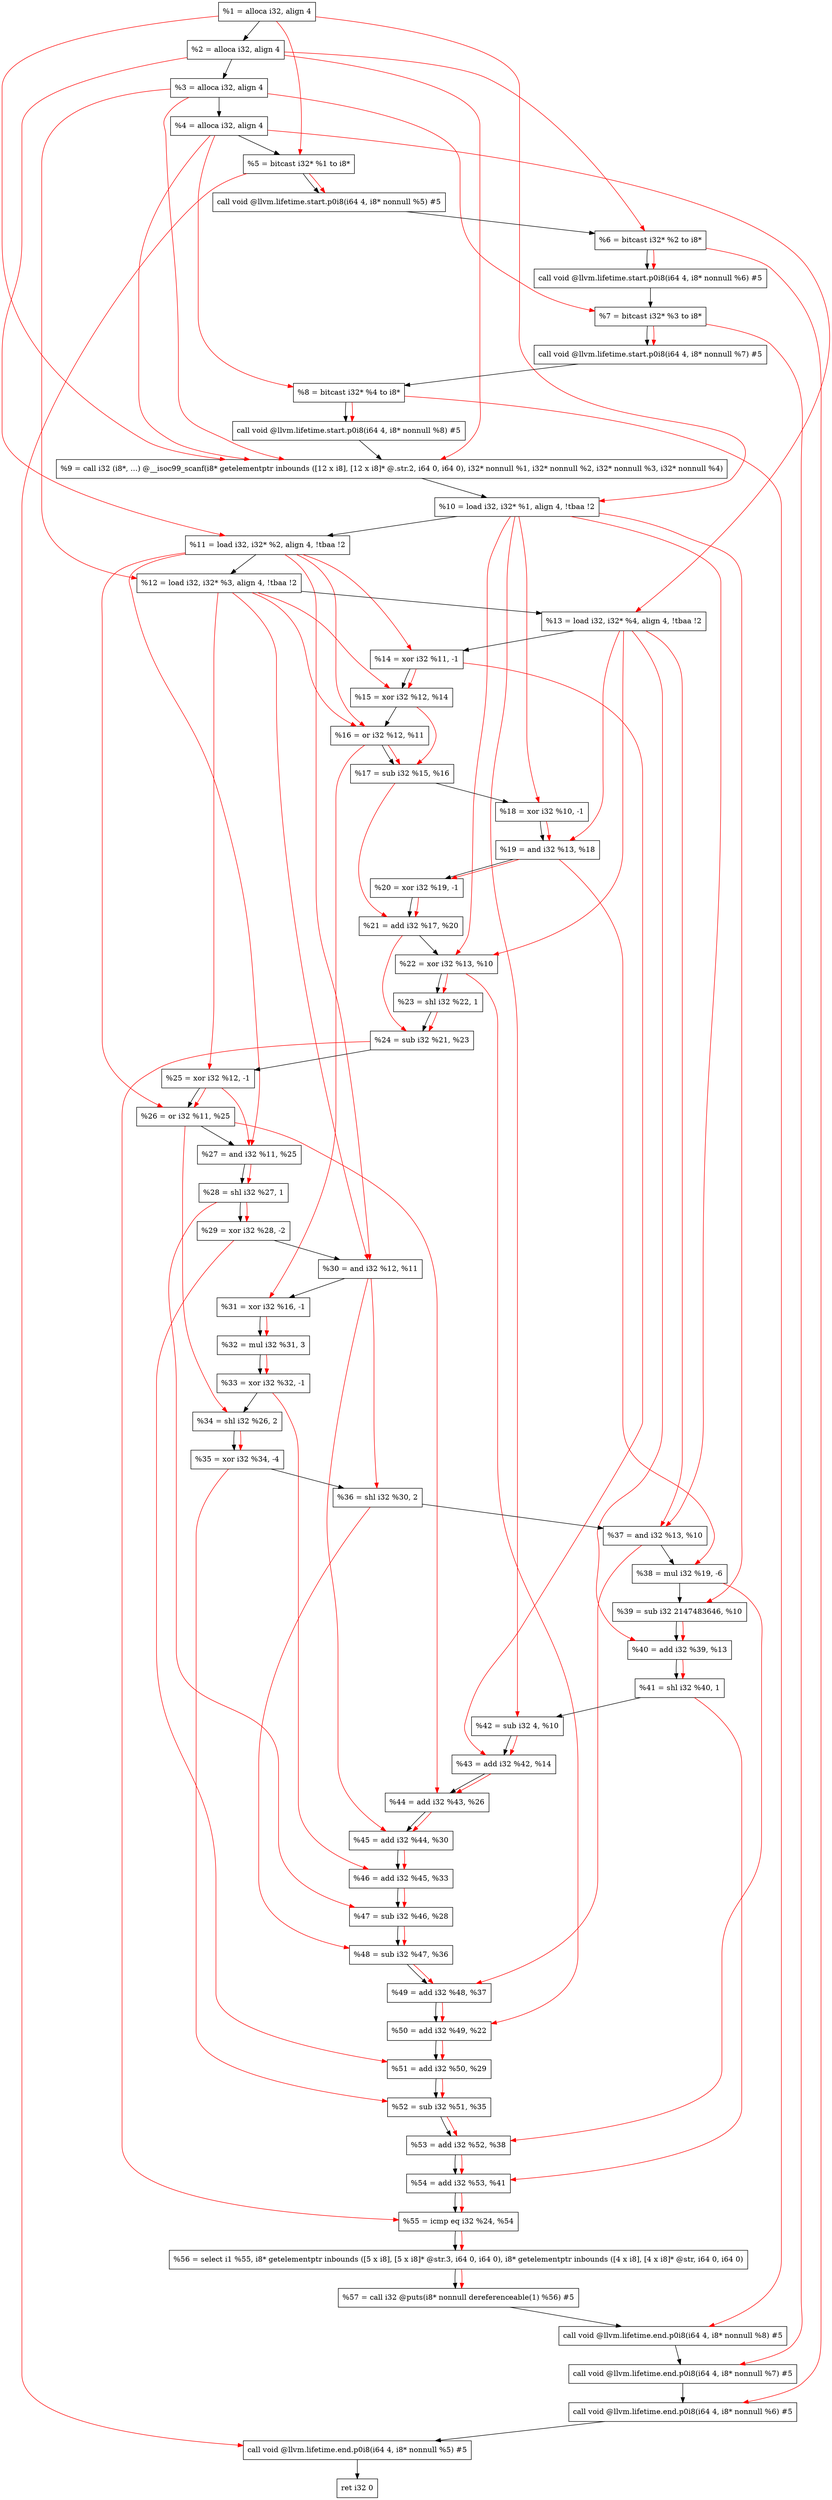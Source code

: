 digraph "DFG for'main' function" {
	Node0x1971dc8[shape=record, label="  %1 = alloca i32, align 4"];
	Node0x1971e48[shape=record, label="  %2 = alloca i32, align 4"];
	Node0x1971ed8[shape=record, label="  %3 = alloca i32, align 4"];
	Node0x1971f38[shape=record, label="  %4 = alloca i32, align 4"];
	Node0x1971fe8[shape=record, label="  %5 = bitcast i32* %1 to i8*"];
	Node0x1972418[shape=record, label="  call void @llvm.lifetime.start.p0i8(i64 4, i8* nonnull %5) #5"];
	Node0x19724f8[shape=record, label="  %6 = bitcast i32* %2 to i8*"];
	Node0x19725f8[shape=record, label="  call void @llvm.lifetime.start.p0i8(i64 4, i8* nonnull %6) #5"];
	Node0x19726b8[shape=record, label="  %7 = bitcast i32* %3 to i8*"];
	Node0x1972768[shape=record, label="  call void @llvm.lifetime.start.p0i8(i64 4, i8* nonnull %7) #5"];
	Node0x1972828[shape=record, label="  %8 = bitcast i32* %4 to i8*"];
	Node0x19728d8[shape=record, label="  call void @llvm.lifetime.start.p0i8(i64 4, i8* nonnull %8) #5"];
	Node0x196cbb0[shape=record, label="  %9 = call i32 (i8*, ...) @__isoc99_scanf(i8* getelementptr inbounds ([12 x i8], [12 x i8]* @.str.2, i64 0, i64 0), i32* nonnull %1, i32* nonnull %2, i32* nonnull %3, i32* nonnull %4)"];
	Node0x1972ad8[shape=record, label="  %10 = load i32, i32* %1, align 4, !tbaa !2"];
	Node0x1973a48[shape=record, label="  %11 = load i32, i32* %2, align 4, !tbaa !2"];
	Node0x19740b8[shape=record, label="  %12 = load i32, i32* %3, align 4, !tbaa !2"];
	Node0x1974118[shape=record, label="  %13 = load i32, i32* %4, align 4, !tbaa !2"];
	Node0x1974190[shape=record, label="  %14 = xor i32 %11, -1"];
	Node0x1974200[shape=record, label="  %15 = xor i32 %12, %14"];
	Node0x1974270[shape=record, label="  %16 = or i32 %12, %11"];
	Node0x19742e0[shape=record, label="  %17 = sub i32 %15, %16"];
	Node0x1974350[shape=record, label="  %18 = xor i32 %10, -1"];
	Node0x19743c0[shape=record, label="  %19 = and i32 %13, %18"];
	Node0x1974430[shape=record, label="  %20 = xor i32 %19, -1"];
	Node0x19744a0[shape=record, label="  %21 = add i32 %17, %20"];
	Node0x1974510[shape=record, label="  %22 = xor i32 %13, %10"];
	Node0x1974580[shape=record, label="  %23 = shl i32 %22, 1"];
	Node0x19745f0[shape=record, label="  %24 = sub i32 %21, %23"];
	Node0x1974660[shape=record, label="  %25 = xor i32 %12, -1"];
	Node0x19746d0[shape=record, label="  %26 = or i32 %11, %25"];
	Node0x1974740[shape=record, label="  %27 = and i32 %11, %25"];
	Node0x19747b0[shape=record, label="  %28 = shl i32 %27, 1"];
	Node0x1974820[shape=record, label="  %29 = xor i32 %28, -2"];
	Node0x1974890[shape=record, label="  %30 = and i32 %12, %11"];
	Node0x1974900[shape=record, label="  %31 = xor i32 %16, -1"];
	Node0x1974970[shape=record, label="  %32 = mul i32 %31, 3"];
	Node0x19749e0[shape=record, label="  %33 = xor i32 %32, -1"];
	Node0x1974a50[shape=record, label="  %34 = shl i32 %26, 2"];
	Node0x1974ac0[shape=record, label="  %35 = xor i32 %34, -4"];
	Node0x1974b30[shape=record, label="  %36 = shl i32 %30, 2"];
	Node0x1974ba0[shape=record, label="  %37 = and i32 %13, %10"];
	Node0x1974c10[shape=record, label="  %38 = mul i32 %19, -6"];
	Node0x1974c80[shape=record, label="  %39 = sub i32 2147483646, %10"];
	Node0x1974cf0[shape=record, label="  %40 = add i32 %39, %13"];
	Node0x1974d60[shape=record, label="  %41 = shl i32 %40, 1"];
	Node0x1974dd0[shape=record, label="  %42 = sub i32 4, %10"];
	Node0x1974e40[shape=record, label="  %43 = add i32 %42, %14"];
	Node0x1974eb0[shape=record, label="  %44 = add i32 %43, %26"];
	Node0x1974f20[shape=record, label="  %45 = add i32 %44, %30"];
	Node0x1974f90[shape=record, label="  %46 = add i32 %45, %33"];
	Node0x1975000[shape=record, label="  %47 = sub i32 %46, %28"];
	Node0x1975070[shape=record, label="  %48 = sub i32 %47, %36"];
	Node0x19750e0[shape=record, label="  %49 = add i32 %48, %37"];
	Node0x1975150[shape=record, label="  %50 = add i32 %49, %22"];
	Node0x19751c0[shape=record, label="  %51 = add i32 %50, %29"];
	Node0x1975230[shape=record, label="  %52 = sub i32 %51, %35"];
	Node0x19752a0[shape=record, label="  %53 = add i32 %52, %38"];
	Node0x1975310[shape=record, label="  %54 = add i32 %53, %41"];
	Node0x1975380[shape=record, label="  %55 = icmp eq i32 %24, %54"];
	Node0x19118b8[shape=record, label="  %56 = select i1 %55, i8* getelementptr inbounds ([5 x i8], [5 x i8]* @str.3, i64 0, i64 0), i8* getelementptr inbounds ([4 x i8], [4 x i8]* @str, i64 0, i64 0)"];
	Node0x1975410[shape=record, label="  %57 = call i32 @puts(i8* nonnull dereferenceable(1) %56) #5"];
	Node0x19756b8[shape=record, label="  call void @llvm.lifetime.end.p0i8(i64 4, i8* nonnull %8) #5"];
	Node0x1975818[shape=record, label="  call void @llvm.lifetime.end.p0i8(i64 4, i8* nonnull %7) #5"];
	Node0x1975928[shape=record, label="  call void @llvm.lifetime.end.p0i8(i64 4, i8* nonnull %6) #5"];
	Node0x1975a38[shape=record, label="  call void @llvm.lifetime.end.p0i8(i64 4, i8* nonnull %5) #5"];
	Node0x1975af8[shape=record, label="  ret i32 0"];
	Node0x1971dc8 -> Node0x1971e48;
	Node0x1971e48 -> Node0x1971ed8;
	Node0x1971ed8 -> Node0x1971f38;
	Node0x1971f38 -> Node0x1971fe8;
	Node0x1971fe8 -> Node0x1972418;
	Node0x1972418 -> Node0x19724f8;
	Node0x19724f8 -> Node0x19725f8;
	Node0x19725f8 -> Node0x19726b8;
	Node0x19726b8 -> Node0x1972768;
	Node0x1972768 -> Node0x1972828;
	Node0x1972828 -> Node0x19728d8;
	Node0x19728d8 -> Node0x196cbb0;
	Node0x196cbb0 -> Node0x1972ad8;
	Node0x1972ad8 -> Node0x1973a48;
	Node0x1973a48 -> Node0x19740b8;
	Node0x19740b8 -> Node0x1974118;
	Node0x1974118 -> Node0x1974190;
	Node0x1974190 -> Node0x1974200;
	Node0x1974200 -> Node0x1974270;
	Node0x1974270 -> Node0x19742e0;
	Node0x19742e0 -> Node0x1974350;
	Node0x1974350 -> Node0x19743c0;
	Node0x19743c0 -> Node0x1974430;
	Node0x1974430 -> Node0x19744a0;
	Node0x19744a0 -> Node0x1974510;
	Node0x1974510 -> Node0x1974580;
	Node0x1974580 -> Node0x19745f0;
	Node0x19745f0 -> Node0x1974660;
	Node0x1974660 -> Node0x19746d0;
	Node0x19746d0 -> Node0x1974740;
	Node0x1974740 -> Node0x19747b0;
	Node0x19747b0 -> Node0x1974820;
	Node0x1974820 -> Node0x1974890;
	Node0x1974890 -> Node0x1974900;
	Node0x1974900 -> Node0x1974970;
	Node0x1974970 -> Node0x19749e0;
	Node0x19749e0 -> Node0x1974a50;
	Node0x1974a50 -> Node0x1974ac0;
	Node0x1974ac0 -> Node0x1974b30;
	Node0x1974b30 -> Node0x1974ba0;
	Node0x1974ba0 -> Node0x1974c10;
	Node0x1974c10 -> Node0x1974c80;
	Node0x1974c80 -> Node0x1974cf0;
	Node0x1974cf0 -> Node0x1974d60;
	Node0x1974d60 -> Node0x1974dd0;
	Node0x1974dd0 -> Node0x1974e40;
	Node0x1974e40 -> Node0x1974eb0;
	Node0x1974eb0 -> Node0x1974f20;
	Node0x1974f20 -> Node0x1974f90;
	Node0x1974f90 -> Node0x1975000;
	Node0x1975000 -> Node0x1975070;
	Node0x1975070 -> Node0x19750e0;
	Node0x19750e0 -> Node0x1975150;
	Node0x1975150 -> Node0x19751c0;
	Node0x19751c0 -> Node0x1975230;
	Node0x1975230 -> Node0x19752a0;
	Node0x19752a0 -> Node0x1975310;
	Node0x1975310 -> Node0x1975380;
	Node0x1975380 -> Node0x19118b8;
	Node0x19118b8 -> Node0x1975410;
	Node0x1975410 -> Node0x19756b8;
	Node0x19756b8 -> Node0x1975818;
	Node0x1975818 -> Node0x1975928;
	Node0x1975928 -> Node0x1975a38;
	Node0x1975a38 -> Node0x1975af8;
edge [color=red]
	Node0x1971dc8 -> Node0x1971fe8;
	Node0x1971fe8 -> Node0x1972418;
	Node0x1971e48 -> Node0x19724f8;
	Node0x19724f8 -> Node0x19725f8;
	Node0x1971ed8 -> Node0x19726b8;
	Node0x19726b8 -> Node0x1972768;
	Node0x1971f38 -> Node0x1972828;
	Node0x1972828 -> Node0x19728d8;
	Node0x1971dc8 -> Node0x196cbb0;
	Node0x1971e48 -> Node0x196cbb0;
	Node0x1971ed8 -> Node0x196cbb0;
	Node0x1971f38 -> Node0x196cbb0;
	Node0x1971dc8 -> Node0x1972ad8;
	Node0x1971e48 -> Node0x1973a48;
	Node0x1971ed8 -> Node0x19740b8;
	Node0x1971f38 -> Node0x1974118;
	Node0x1973a48 -> Node0x1974190;
	Node0x19740b8 -> Node0x1974200;
	Node0x1974190 -> Node0x1974200;
	Node0x19740b8 -> Node0x1974270;
	Node0x1973a48 -> Node0x1974270;
	Node0x1974200 -> Node0x19742e0;
	Node0x1974270 -> Node0x19742e0;
	Node0x1972ad8 -> Node0x1974350;
	Node0x1974118 -> Node0x19743c0;
	Node0x1974350 -> Node0x19743c0;
	Node0x19743c0 -> Node0x1974430;
	Node0x19742e0 -> Node0x19744a0;
	Node0x1974430 -> Node0x19744a0;
	Node0x1974118 -> Node0x1974510;
	Node0x1972ad8 -> Node0x1974510;
	Node0x1974510 -> Node0x1974580;
	Node0x19744a0 -> Node0x19745f0;
	Node0x1974580 -> Node0x19745f0;
	Node0x19740b8 -> Node0x1974660;
	Node0x1973a48 -> Node0x19746d0;
	Node0x1974660 -> Node0x19746d0;
	Node0x1973a48 -> Node0x1974740;
	Node0x1974660 -> Node0x1974740;
	Node0x1974740 -> Node0x19747b0;
	Node0x19747b0 -> Node0x1974820;
	Node0x19740b8 -> Node0x1974890;
	Node0x1973a48 -> Node0x1974890;
	Node0x1974270 -> Node0x1974900;
	Node0x1974900 -> Node0x1974970;
	Node0x1974970 -> Node0x19749e0;
	Node0x19746d0 -> Node0x1974a50;
	Node0x1974a50 -> Node0x1974ac0;
	Node0x1974890 -> Node0x1974b30;
	Node0x1974118 -> Node0x1974ba0;
	Node0x1972ad8 -> Node0x1974ba0;
	Node0x19743c0 -> Node0x1974c10;
	Node0x1972ad8 -> Node0x1974c80;
	Node0x1974c80 -> Node0x1974cf0;
	Node0x1974118 -> Node0x1974cf0;
	Node0x1974cf0 -> Node0x1974d60;
	Node0x1972ad8 -> Node0x1974dd0;
	Node0x1974dd0 -> Node0x1974e40;
	Node0x1974190 -> Node0x1974e40;
	Node0x1974e40 -> Node0x1974eb0;
	Node0x19746d0 -> Node0x1974eb0;
	Node0x1974eb0 -> Node0x1974f20;
	Node0x1974890 -> Node0x1974f20;
	Node0x1974f20 -> Node0x1974f90;
	Node0x19749e0 -> Node0x1974f90;
	Node0x1974f90 -> Node0x1975000;
	Node0x19747b0 -> Node0x1975000;
	Node0x1975000 -> Node0x1975070;
	Node0x1974b30 -> Node0x1975070;
	Node0x1975070 -> Node0x19750e0;
	Node0x1974ba0 -> Node0x19750e0;
	Node0x19750e0 -> Node0x1975150;
	Node0x1974510 -> Node0x1975150;
	Node0x1975150 -> Node0x19751c0;
	Node0x1974820 -> Node0x19751c0;
	Node0x19751c0 -> Node0x1975230;
	Node0x1974ac0 -> Node0x1975230;
	Node0x1975230 -> Node0x19752a0;
	Node0x1974c10 -> Node0x19752a0;
	Node0x19752a0 -> Node0x1975310;
	Node0x1974d60 -> Node0x1975310;
	Node0x19745f0 -> Node0x1975380;
	Node0x1975310 -> Node0x1975380;
	Node0x1975380 -> Node0x19118b8;
	Node0x19118b8 -> Node0x1975410;
	Node0x1972828 -> Node0x19756b8;
	Node0x19726b8 -> Node0x1975818;
	Node0x19724f8 -> Node0x1975928;
	Node0x1971fe8 -> Node0x1975a38;
}
